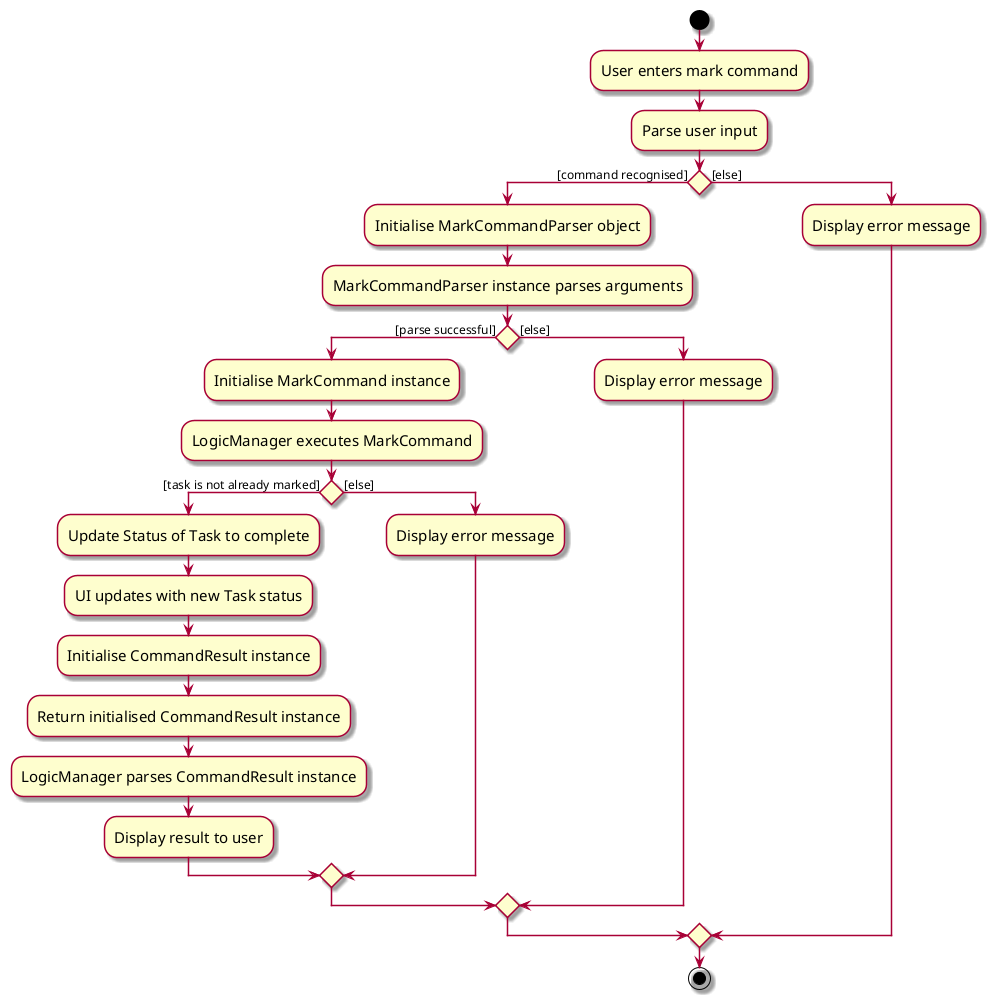 @startuml
skin rose
skinparam ActivityFontSize 15
skinparam ArrowFontSize 12
start
:User enters mark command;

'Since the beta syntax does not support placing the condition outside the
'diamond we place it as the true branch instead.

:Parse user input;

if () then ([command recognised])
    :Initialise MarkCommandParser object;
    :MarkCommandParser instance parses arguments;
    if () then ([parse successful])
        :Initialise MarkCommand instance;
        :LogicManager executes MarkCommand;
        if () then ([task is not already marked])
            :Update Status of Task to complete;
            :UI updates with new Task status;
            :Initialise CommandResult instance;
            :Return initialised CommandResult instance;
            :LogicManager parses CommandResult instance;
            :Display result to user;
        else ([else])
            :Display error message;
        endif
    else ([else])
        :Display error message;
    endif
else ([else])
:Display error message;
endif
stop

@enduml
